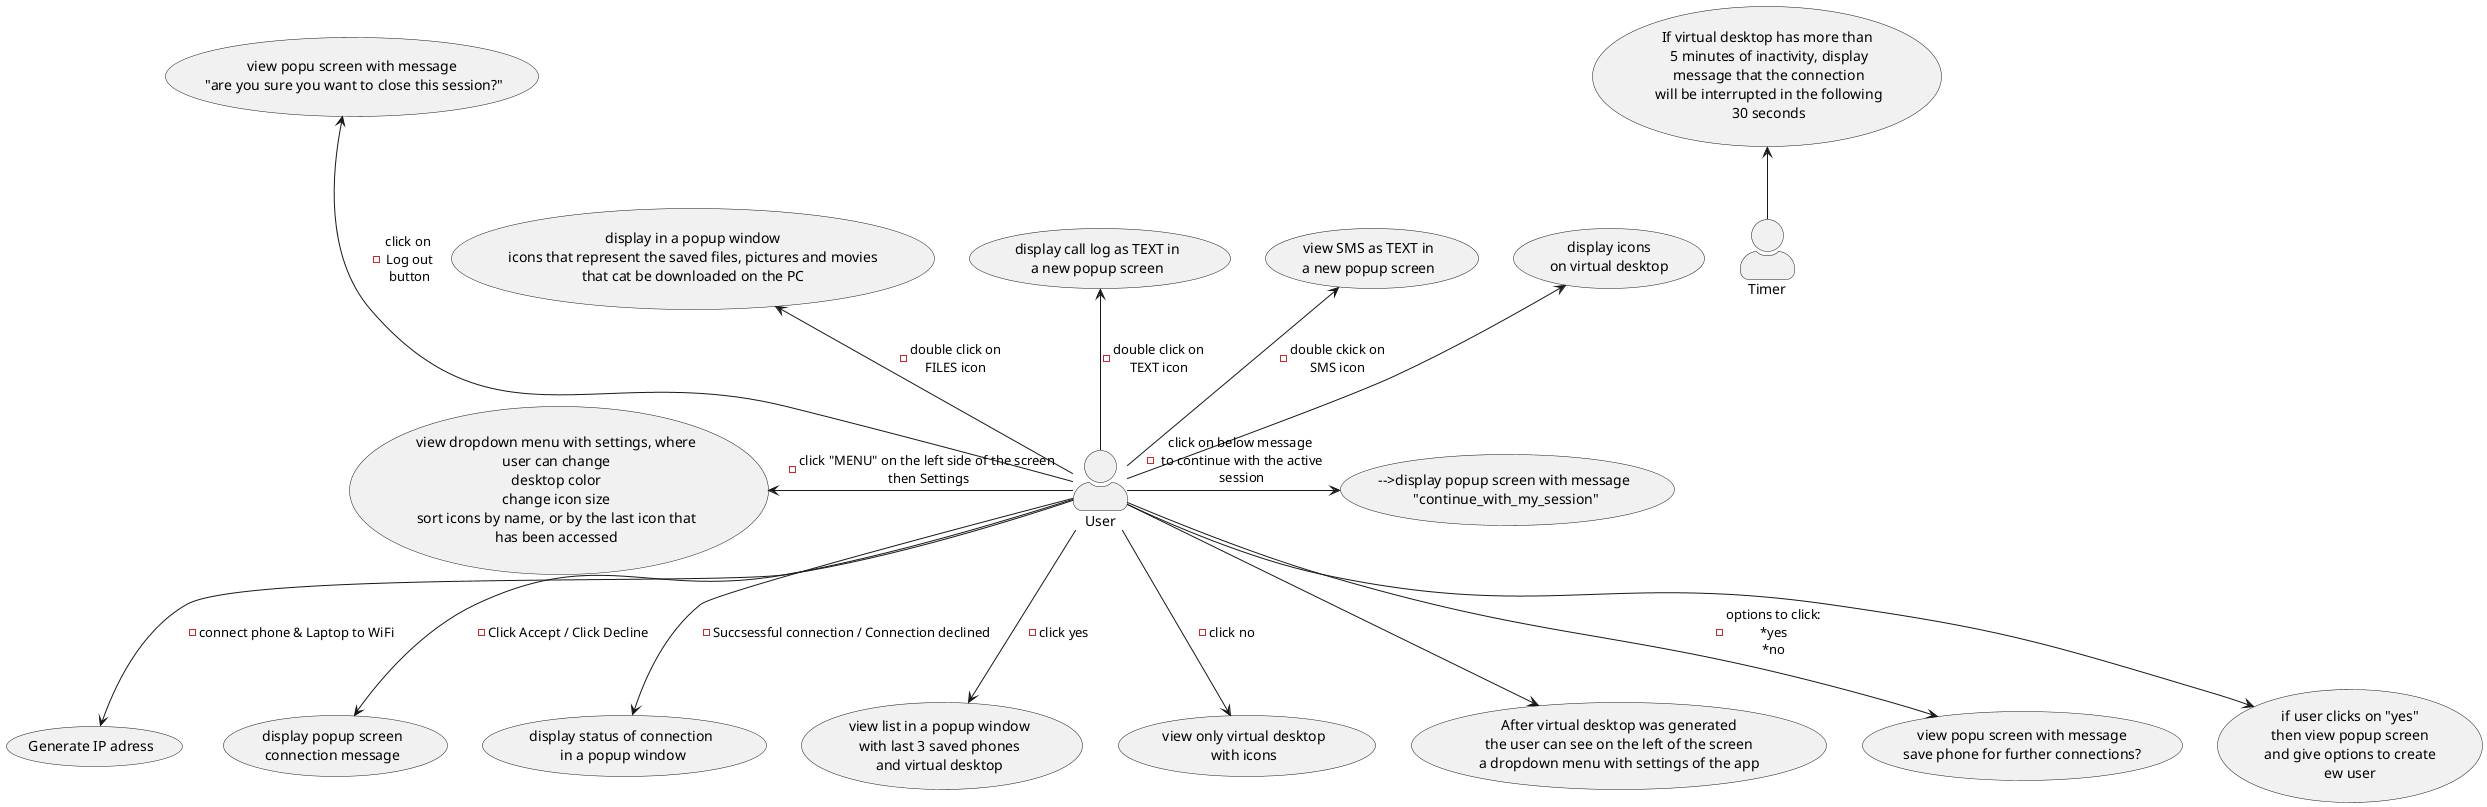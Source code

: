@startuml
skinparam actorStyle awesome
User -->(Generate IP adress) :- connect phone & Laptop to WiFi
User --> (display popup screen\nconnection message) :- Click Accept / Click Decline
User --> (display status of connection\n in a popup window) :- Succsessful connection / Connection declined
User -->(view list in a popup window\nwith last 3 saved phones\nand virtual desktop) :- click yes
User -->(view only virtual desktop\nwith icons) :- click no
User --> (After virtual desktop was generated\nthe user can see on the left of the screen\na dropdown menu with settings of the app)
:User: -up-> (display icons\non virtual desktop)
:User: -up-> (view SMS as TEXT in\na new popup screen) :- double ckick on\nSMS icon
:User: -up-> (display call log as TEXT in\na new popup screen) :- double click on\nTEXT icon
:User: -left-> (view dropdown menu with settings, where\nuser can change\ndesktop color\nchange icon size\nsort icons by name, or by the last icon that\nhas been accessed) :- click "MENU" on the left side of the screen\n then Settings
:User: -down-> (view popu screen with message\nsave phone for further connections?) :- options to click:\n*yes\n*no
:User: -down-> (if user clicks on "yes"\nthen view popup screen\nand give options to create\new user)
:User: -up-> (display in a popup window\nicons that represent the saved files, pictures and movies\nthat cat be downloaded on the PC) :-double click on\nFILES icon
:User: -right-> (-->display popup screen with message\n "continue_with_my_session") :- click on below message\n to continue with the active\n session
:Timer: -up-> (If virtual desktop has more than\n 5 minutes of inactivity, display\n message that the connection\n will be interrupted in the following\n 30 seconds)
:User: -up--> (view popu screen with message\n "are you sure you want to close this session?") :- click on\n Log out\n button
@enduml